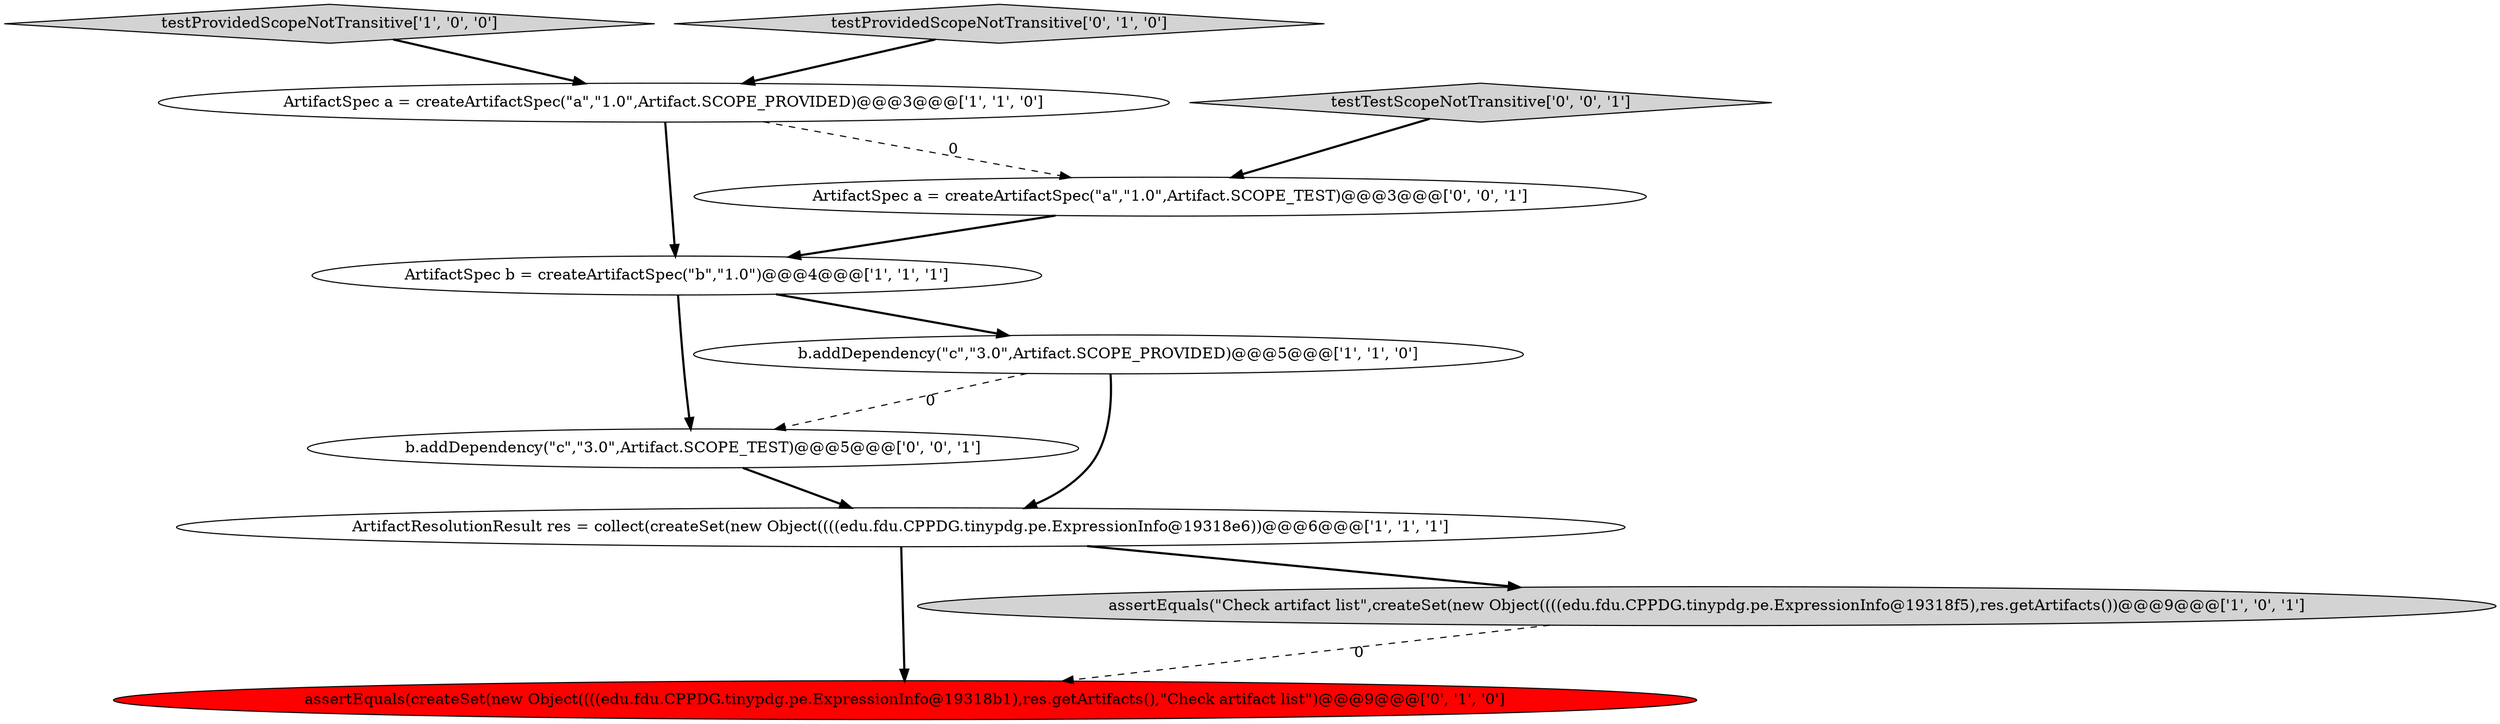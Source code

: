 digraph {
9 [style = filled, label = "ArtifactSpec a = createArtifactSpec(\"a\",\"1.0\",Artifact.SCOPE_TEST)@@@3@@@['0', '0', '1']", fillcolor = white, shape = ellipse image = "AAA0AAABBB3BBB"];
6 [style = filled, label = "assertEquals(createSet(new Object((((edu.fdu.CPPDG.tinypdg.pe.ExpressionInfo@19318b1),res.getArtifacts(),\"Check artifact list\")@@@9@@@['0', '1', '0']", fillcolor = red, shape = ellipse image = "AAA1AAABBB2BBB"];
10 [style = filled, label = "b.addDependency(\"c\",\"3.0\",Artifact.SCOPE_TEST)@@@5@@@['0', '0', '1']", fillcolor = white, shape = ellipse image = "AAA0AAABBB3BBB"];
3 [style = filled, label = "ArtifactResolutionResult res = collect(createSet(new Object((((edu.fdu.CPPDG.tinypdg.pe.ExpressionInfo@19318e6))@@@6@@@['1', '1', '1']", fillcolor = white, shape = ellipse image = "AAA0AAABBB1BBB"];
0 [style = filled, label = "ArtifactSpec a = createArtifactSpec(\"a\",\"1.0\",Artifact.SCOPE_PROVIDED)@@@3@@@['1', '1', '0']", fillcolor = white, shape = ellipse image = "AAA0AAABBB1BBB"];
1 [style = filled, label = "assertEquals(\"Check artifact list\",createSet(new Object((((edu.fdu.CPPDG.tinypdg.pe.ExpressionInfo@19318f5),res.getArtifacts())@@@9@@@['1', '0', '1']", fillcolor = lightgray, shape = ellipse image = "AAA0AAABBB1BBB"];
4 [style = filled, label = "ArtifactSpec b = createArtifactSpec(\"b\",\"1.0\")@@@4@@@['1', '1', '1']", fillcolor = white, shape = ellipse image = "AAA0AAABBB1BBB"];
2 [style = filled, label = "testProvidedScopeNotTransitive['1', '0', '0']", fillcolor = lightgray, shape = diamond image = "AAA0AAABBB1BBB"];
5 [style = filled, label = "b.addDependency(\"c\",\"3.0\",Artifact.SCOPE_PROVIDED)@@@5@@@['1', '1', '0']", fillcolor = white, shape = ellipse image = "AAA0AAABBB1BBB"];
8 [style = filled, label = "testTestScopeNotTransitive['0', '0', '1']", fillcolor = lightgray, shape = diamond image = "AAA0AAABBB3BBB"];
7 [style = filled, label = "testProvidedScopeNotTransitive['0', '1', '0']", fillcolor = lightgray, shape = diamond image = "AAA0AAABBB2BBB"];
5->3 [style = bold, label=""];
4->10 [style = bold, label=""];
3->6 [style = bold, label=""];
10->3 [style = bold, label=""];
2->0 [style = bold, label=""];
7->0 [style = bold, label=""];
0->9 [style = dashed, label="0"];
3->1 [style = bold, label=""];
5->10 [style = dashed, label="0"];
0->4 [style = bold, label=""];
4->5 [style = bold, label=""];
1->6 [style = dashed, label="0"];
9->4 [style = bold, label=""];
8->9 [style = bold, label=""];
}
